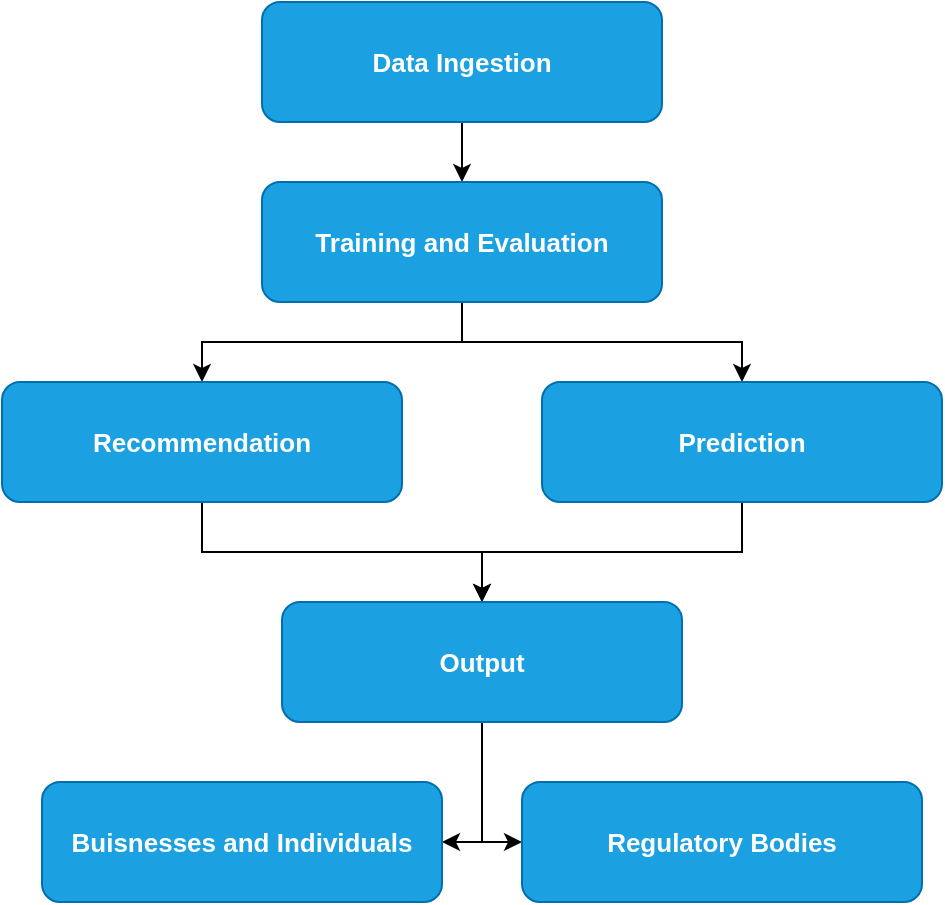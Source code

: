 <mxfile version="24.7.8">
  <diagram name="Page-1" id="9vbTWPeGdvsGq6fPSrcu">
    <mxGraphModel dx="1050" dy="621" grid="1" gridSize="10" guides="1" tooltips="1" connect="1" arrows="1" fold="1" page="1" pageScale="1" pageWidth="850" pageHeight="1100" math="0" shadow="0">
      <root>
        <mxCell id="0" />
        <mxCell id="1" parent="0" />
        <mxCell id="WVH5p7QTorGaxnqISdjV-6" style="edgeStyle=orthogonalEdgeStyle;rounded=0;orthogonalLoop=1;jettySize=auto;html=1;" edge="1" parent="1" source="WVH5p7QTorGaxnqISdjV-1" target="WVH5p7QTorGaxnqISdjV-2">
          <mxGeometry relative="1" as="geometry" />
        </mxCell>
        <mxCell id="WVH5p7QTorGaxnqISdjV-1" value="&lt;span style=&quot;font-size: 13px;&quot;&gt;Data Ingestion&lt;/span&gt;" style="rounded=1;whiteSpace=wrap;html=1;strokeColor=#006EAF;fillColor=#1ba1e2;fontColor=#ffffff;fontStyle=1;fontSize=13;" vertex="1" parent="1">
          <mxGeometry x="330" y="30" width="200" height="60" as="geometry" />
        </mxCell>
        <mxCell id="WVH5p7QTorGaxnqISdjV-7" style="edgeStyle=orthogonalEdgeStyle;rounded=0;orthogonalLoop=1;jettySize=auto;html=1;" edge="1" parent="1" source="WVH5p7QTorGaxnqISdjV-2" target="WVH5p7QTorGaxnqISdjV-4">
          <mxGeometry relative="1" as="geometry" />
        </mxCell>
        <mxCell id="WVH5p7QTorGaxnqISdjV-8" style="edgeStyle=orthogonalEdgeStyle;rounded=0;orthogonalLoop=1;jettySize=auto;html=1;" edge="1" parent="1" source="WVH5p7QTorGaxnqISdjV-2" target="WVH5p7QTorGaxnqISdjV-3">
          <mxGeometry relative="1" as="geometry" />
        </mxCell>
        <mxCell id="WVH5p7QTorGaxnqISdjV-2" value="&lt;span style=&quot;font-size: 13px;&quot;&gt;Training and Evaluation&lt;/span&gt;" style="rounded=1;whiteSpace=wrap;html=1;strokeColor=#006EAF;fillColor=#1ba1e2;fontColor=#ffffff;fontStyle=1;fontSize=13;" vertex="1" parent="1">
          <mxGeometry x="330" y="120" width="200" height="60" as="geometry" />
        </mxCell>
        <mxCell id="WVH5p7QTorGaxnqISdjV-10" style="edgeStyle=orthogonalEdgeStyle;rounded=0;orthogonalLoop=1;jettySize=auto;html=1;entryX=0.5;entryY=0;entryDx=0;entryDy=0;" edge="1" parent="1" source="WVH5p7QTorGaxnqISdjV-3" target="WVH5p7QTorGaxnqISdjV-5">
          <mxGeometry relative="1" as="geometry" />
        </mxCell>
        <mxCell id="WVH5p7QTorGaxnqISdjV-3" value="&lt;span style=&quot;font-size: 13px;&quot;&gt;Prediction&lt;/span&gt;" style="rounded=1;whiteSpace=wrap;html=1;strokeColor=#006EAF;fillColor=#1ba1e2;fontColor=#ffffff;fontStyle=1;fontSize=13;" vertex="1" parent="1">
          <mxGeometry x="470" y="220" width="200" height="60" as="geometry" />
        </mxCell>
        <mxCell id="WVH5p7QTorGaxnqISdjV-9" style="edgeStyle=orthogonalEdgeStyle;rounded=0;orthogonalLoop=1;jettySize=auto;html=1;" edge="1" parent="1" source="WVH5p7QTorGaxnqISdjV-4" target="WVH5p7QTorGaxnqISdjV-5">
          <mxGeometry relative="1" as="geometry" />
        </mxCell>
        <mxCell id="WVH5p7QTorGaxnqISdjV-4" value="&lt;span style=&quot;font-size: 13px;&quot;&gt;Recommendation&lt;/span&gt;" style="rounded=1;whiteSpace=wrap;html=1;strokeColor=#006EAF;fillColor=#1ba1e2;fontColor=#ffffff;fontStyle=1;fontSize=13;" vertex="1" parent="1">
          <mxGeometry x="200" y="220" width="200" height="60" as="geometry" />
        </mxCell>
        <mxCell id="WVH5p7QTorGaxnqISdjV-13" style="edgeStyle=orthogonalEdgeStyle;rounded=0;orthogonalLoop=1;jettySize=auto;html=1;entryX=1;entryY=0.5;entryDx=0;entryDy=0;" edge="1" parent="1" source="WVH5p7QTorGaxnqISdjV-5" target="WVH5p7QTorGaxnqISdjV-11">
          <mxGeometry relative="1" as="geometry" />
        </mxCell>
        <mxCell id="WVH5p7QTorGaxnqISdjV-14" style="edgeStyle=orthogonalEdgeStyle;rounded=0;orthogonalLoop=1;jettySize=auto;html=1;entryX=0;entryY=0.5;entryDx=0;entryDy=0;" edge="1" parent="1" source="WVH5p7QTorGaxnqISdjV-5" target="WVH5p7QTorGaxnqISdjV-12">
          <mxGeometry relative="1" as="geometry" />
        </mxCell>
        <mxCell id="WVH5p7QTorGaxnqISdjV-5" value="&lt;span style=&quot;font-size: 13px;&quot;&gt;Output&lt;/span&gt;" style="rounded=1;whiteSpace=wrap;html=1;strokeColor=#006EAF;fillColor=#1ba1e2;fontColor=#ffffff;fontStyle=1;fontSize=13;" vertex="1" parent="1">
          <mxGeometry x="340" y="330" width="200" height="60" as="geometry" />
        </mxCell>
        <mxCell id="WVH5p7QTorGaxnqISdjV-11" value="&lt;span style=&quot;font-size: 13px;&quot;&gt;Buisnesses and Individuals&lt;/span&gt;" style="rounded=1;whiteSpace=wrap;html=1;strokeColor=#006EAF;fillColor=#1ba1e2;fontColor=#ffffff;fontStyle=1;fontSize=13;" vertex="1" parent="1">
          <mxGeometry x="220" y="420" width="200" height="60" as="geometry" />
        </mxCell>
        <mxCell id="WVH5p7QTorGaxnqISdjV-12" value="&lt;span style=&quot;font-size: 13px;&quot;&gt;Regulatory Bodies&lt;/span&gt;" style="rounded=1;whiteSpace=wrap;html=1;strokeColor=#006EAF;fillColor=#1ba1e2;fontColor=#ffffff;fontStyle=1;fontSize=13;" vertex="1" parent="1">
          <mxGeometry x="460" y="420" width="200" height="60" as="geometry" />
        </mxCell>
      </root>
    </mxGraphModel>
  </diagram>
</mxfile>
